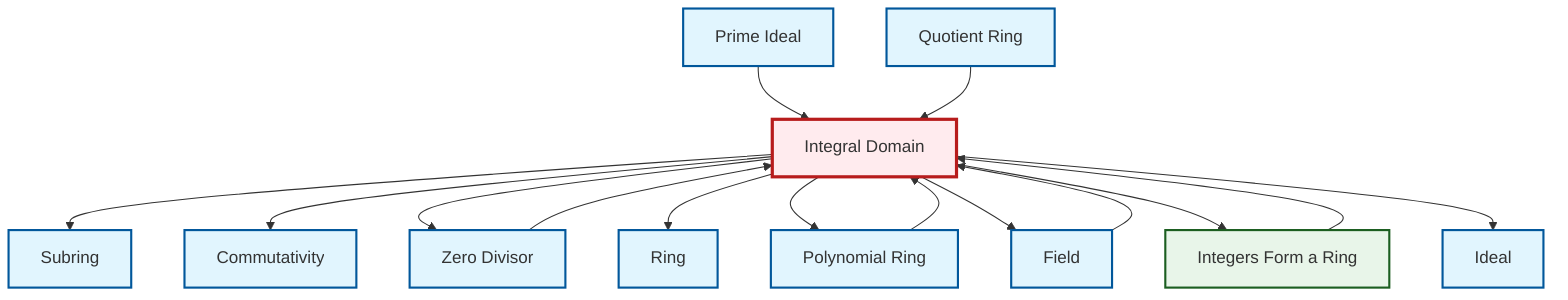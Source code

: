 graph TD
    classDef definition fill:#e1f5fe,stroke:#01579b,stroke-width:2px
    classDef theorem fill:#f3e5f5,stroke:#4a148c,stroke-width:2px
    classDef axiom fill:#fff3e0,stroke:#e65100,stroke-width:2px
    classDef example fill:#e8f5e9,stroke:#1b5e20,stroke-width:2px
    classDef current fill:#ffebee,stroke:#b71c1c,stroke-width:3px
    def-subring["Subring"]:::definition
    def-quotient-ring["Quotient Ring"]:::definition
    ex-integers-ring["Integers Form a Ring"]:::example
    def-prime-ideal["Prime Ideal"]:::definition
    def-polynomial-ring["Polynomial Ring"]:::definition
    def-field["Field"]:::definition
    def-zero-divisor["Zero Divisor"]:::definition
    def-commutativity["Commutativity"]:::definition
    def-ideal["Ideal"]:::definition
    def-integral-domain["Integral Domain"]:::definition
    def-ring["Ring"]:::definition
    def-integral-domain --> def-subring
    def-integral-domain --> def-commutativity
    def-prime-ideal --> def-integral-domain
    def-polynomial-ring --> def-integral-domain
    def-integral-domain --> def-zero-divisor
    def-zero-divisor --> def-integral-domain
    def-field --> def-integral-domain
    def-integral-domain --> def-ring
    def-integral-domain --> def-polynomial-ring
    def-integral-domain --> def-field
    def-quotient-ring --> def-integral-domain
    def-integral-domain --> ex-integers-ring
    def-integral-domain --> def-ideal
    ex-integers-ring --> def-integral-domain
    class def-integral-domain current
